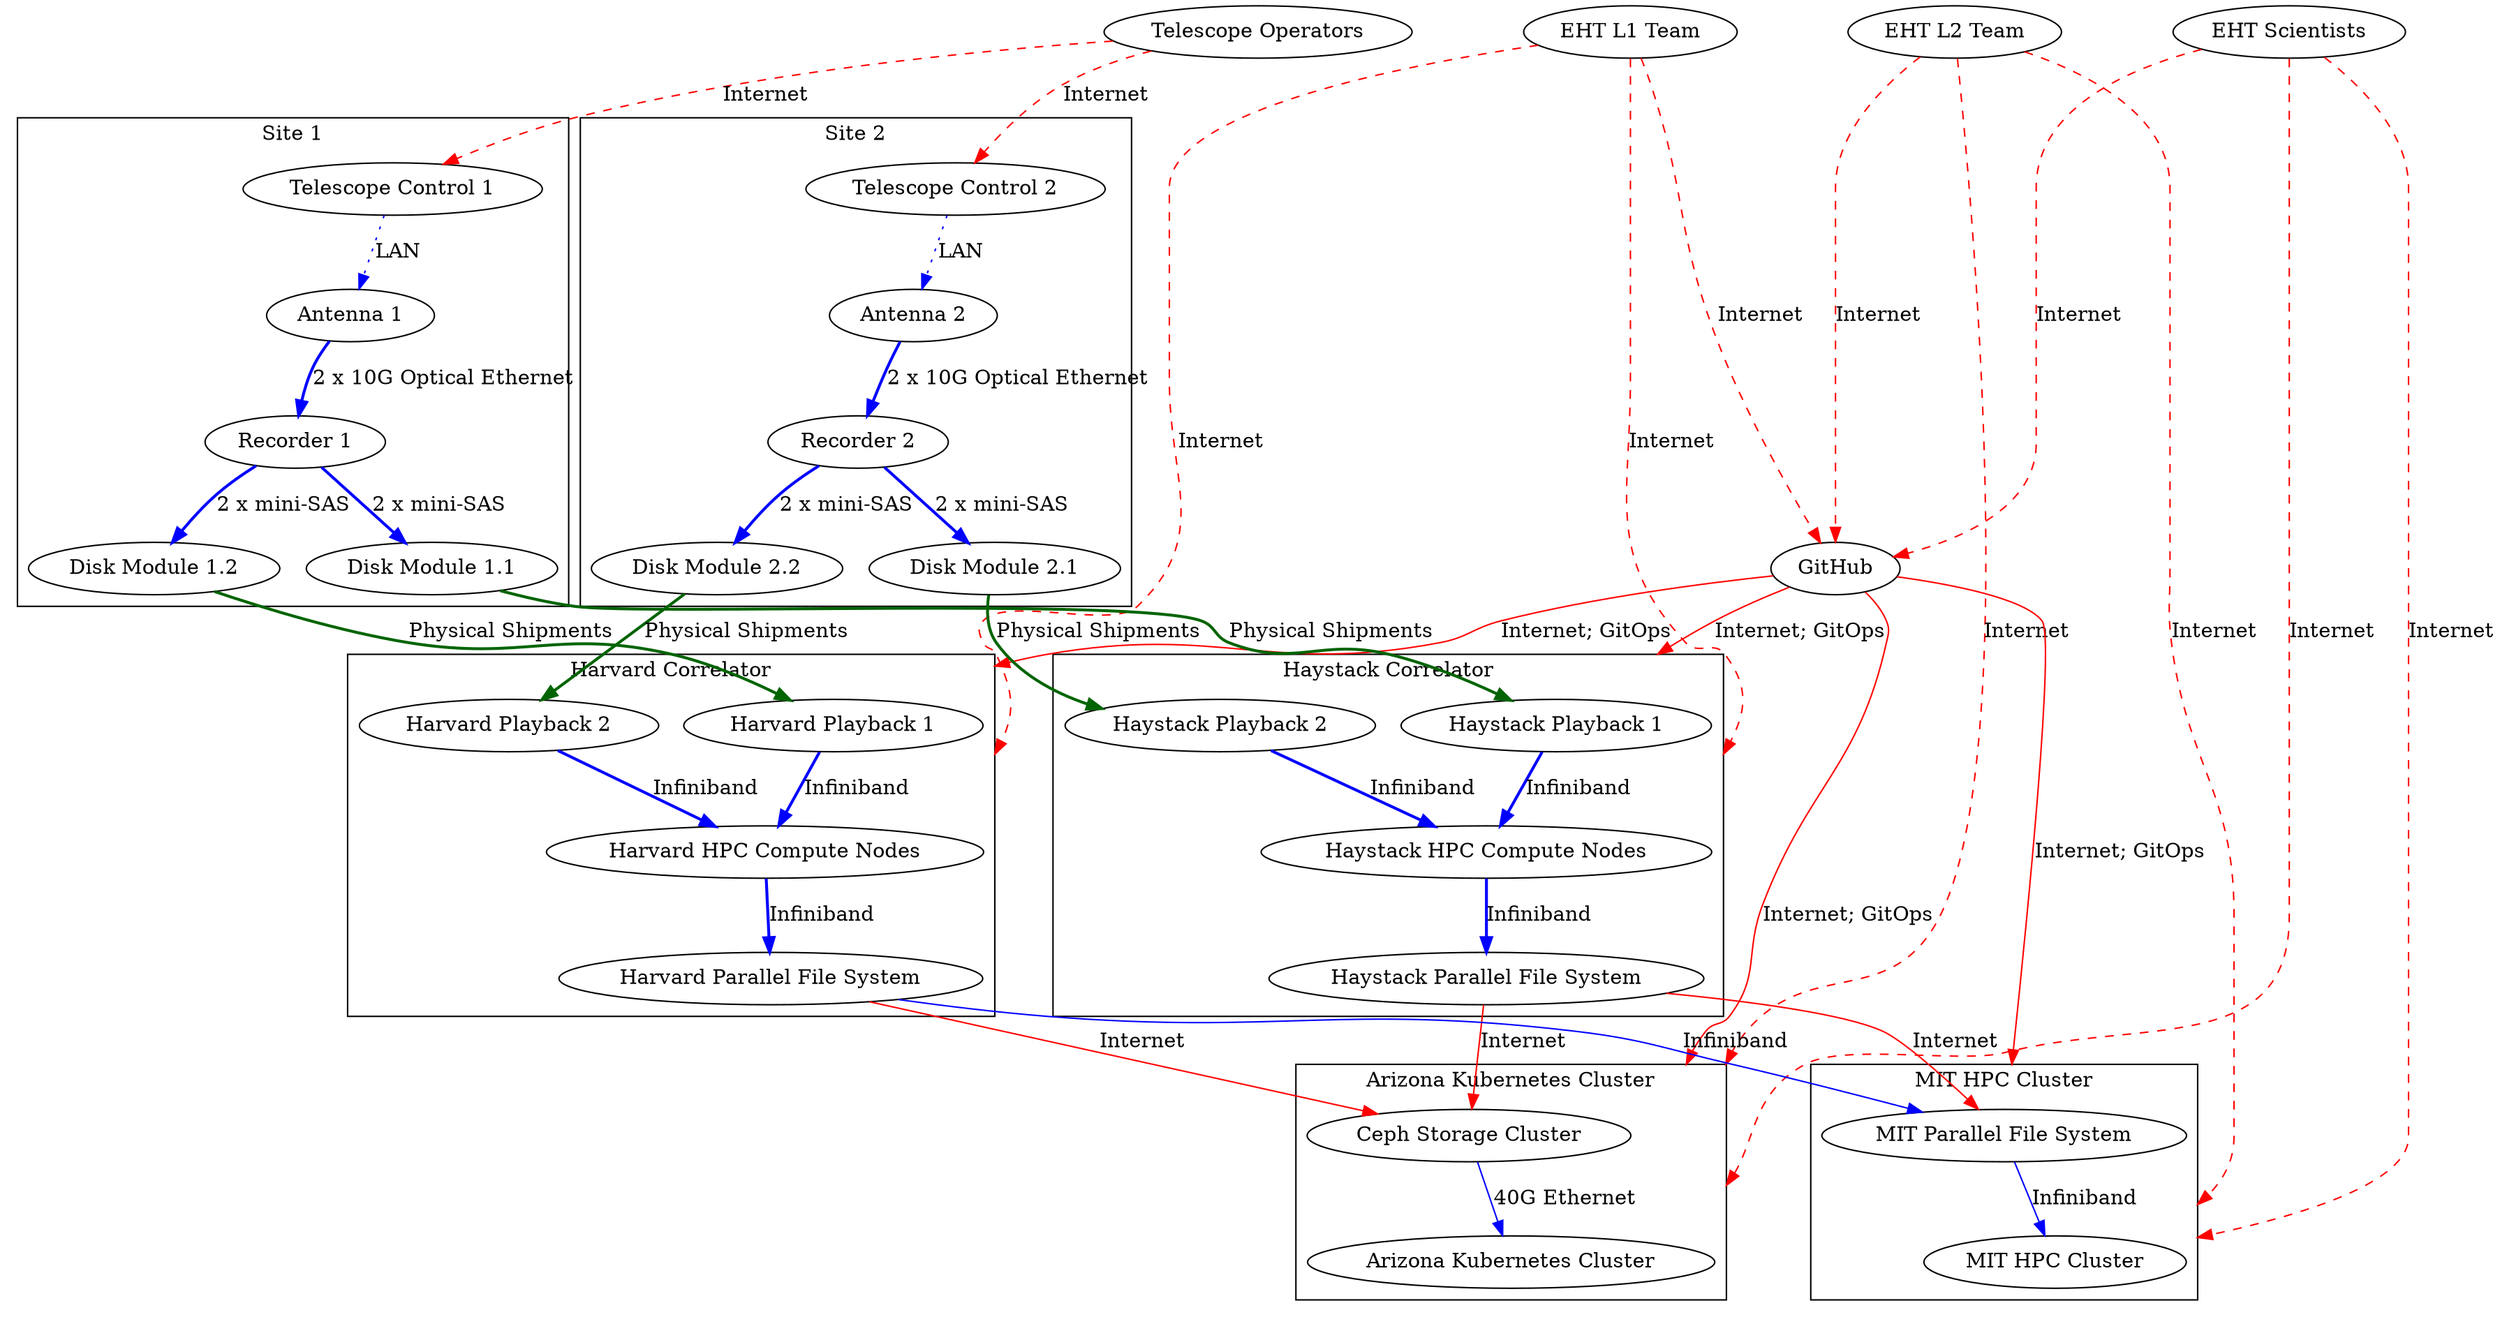 digraph G {
	compound=true;

	edge [color=red, style=dashed, label=Internet];
	"Telescope Operators" -> "Telescope Control 1";
	"Telescope Operators" -> "Telescope Control 2";
	"Telescope Operators" -> "EHT L1 Team" -> "EHT L2 Team" -> "EHT Scientists" [ style=invis, weight=10 ];

	"EHT L1 Team" -> "Haystack HPC Compute Nodes" [lhead=cluster5];
	"EHT L1 Team" -> "Harvard HPC Compute Nodes"  [lhead=cluster6];
	"EHT L1 Team" -> "GitHub";

	"EHT L2 Team" -> "MIT HPC Cluster"            [lhead=cluster7];
	"EHT L2 Team" -> "Arizona Kubernetes Cluster" [lhead=cluster8];
	"EHT L2 Team" -> "GitHub";

	"EHT Scientists" -> "MIT HPC Cluster"            [lhead=cluster7];
	"EHT Scientists" -> "Arizona Kubernetes Cluster" [lhead=cluster8];
	"EHT Scientists" -> "GitHub";

	{
		rank = same;
		"Telescope Operators";
		"EHT L1 Team";
		"EHT L2 Team";
		"EHT Scientists";
	}

	edge [color=red, style=solid, label="Internet; GitOps"];
	"GitHub" -> "Haystack Playback 1"        [lhead=cluster5];
	"GitHub" -> "Harvard Playback 1"         [lhead=cluster6];
	"GitHub" -> "MIT Parallel File System"   [lhead=cluster7];
	"GitHub" -> "Arizona Kubernetes Cluster" [lhead=cluster8];

	subgraph cluster1 {
		label = "Site 1";
		edge [color=blue, style=dotted, label=LAN];
		"Telescope Control 1"  -> "Antenna 1";
		edge [color=blue, style=bold, label="2 x 10G Optical Ethernet"];
		"Antenna 1"  -> "Recorder 1";
		edge [color=blue, style=bold, label="2 x mini-SAS"];
		"Recorder 1" -> "Disk Module 1.1";
		"Recorder 1" -> "Disk Module 1.2";
	}
	subgraph cluster2 {
		label = "Site 2";
		edge [color=blue, style=dotted, label=LAN];
		"Telescope Control 2"  -> "Antenna 2";
		edge [color=blue, style=bold, label="2 x 10G Optical Ethernet"];
		"Antenna 2"  -> "Recorder 2";
		edge [color=blue, style=bold, label="2 x mini-SAS"];
		"Recorder 2" -> "Disk Module 2.1";
		"Recorder 2" -> "Disk Module 2.2";
	}

	edge [color=darkgreen, style=bold, label="Physical Shipments"];

	"Disk Module 1.1" -> "Haystack Playback 1";
	"Disk Module 2.1" -> "Haystack Playback 2";

	"Disk Module 1.2" -> "Harvard Playback 1";
	"Disk Module 2.2" -> "Harvard Playback 2";

	subgraph cluster5 {
		label = "Haystack Correlator";
		edge [color=blue, label=Infiniband];
		"Haystack Playback 1" -> "Haystack HPC Compute Nodes";
		"Haystack Playback 2" -> "Haystack HPC Compute Nodes";
		"Haystack HPC Compute Nodes" -> "Haystack Parallel File System";
	}

	subgraph cluster6 {
		label = "Harvard Correlator";
		edge [color=blue, label=Infiniband];
		"Harvard Playback 1" -> "Harvard HPC Compute Nodes";
		"Harvard Playback 2" -> "Harvard HPC Compute Nodes";
		"Harvard HPC Compute Nodes" -> "Harvard Parallel File System";
	}

	edge [color=blue, style=solid, label=Infiniband];
	"Harvard Parallel File System"  -> "MIT Parallel File System" [ weight=12 ];

	edge [color=red, style=solid, label=Internet];
	"Harvard Parallel File System"  -> "Ceph Storage Cluster";

	"Haystack Parallel File System" -> "MIT Parallel File System";
	"Haystack Parallel File System" -> "Ceph Storage Cluster";

	subgraph cluster7 {
		label = "MIT HPC Cluster";
		edge [color=blue, style=solid, label=Infiniband];
		"MIT Parallel File System" -> "MIT HPC Cluster";
	}

	subgraph cluster8 {
		label = "Arizona Kubernetes Cluster";
		edge [color=blue, style=solid, label="40G Ethernet"];
		"Ceph Storage Cluster" -> "Arizona Kubernetes Cluster";
	}

	edge [color=red, style=solid, label="Internet; sync"];
}
